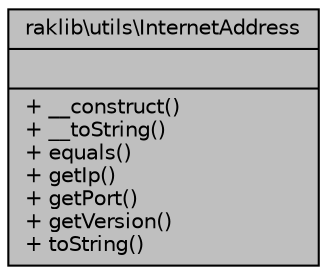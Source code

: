 digraph "raklib\utils\InternetAddress"
{
 // INTERACTIVE_SVG=YES
 // LATEX_PDF_SIZE
  edge [fontname="Helvetica",fontsize="10",labelfontname="Helvetica",labelfontsize="10"];
  node [fontname="Helvetica",fontsize="10",shape=record];
  Node1 [label="{raklib\\utils\\InternetAddress\n||+ __construct()\l+ __toString()\l+ equals()\l+ getIp()\l+ getPort()\l+ getVersion()\l+ toString()\l}",height=0.2,width=0.4,color="black", fillcolor="grey75", style="filled", fontcolor="black",tooltip=" "];
}
